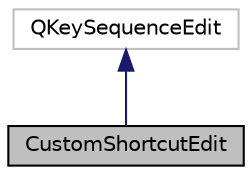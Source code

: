 digraph "CustomShortcutEdit"
{
 // LATEX_PDF_SIZE
  edge [fontname="Helvetica",fontsize="10",labelfontname="Helvetica",labelfontsize="10"];
  node [fontname="Helvetica",fontsize="10",shape=record];
  Node2 [label="CustomShortcutEdit",height=0.2,width=0.4,color="black", fillcolor="grey75", style="filled", fontcolor="black",tooltip="The CustomShortcutEdit class."];
  Node3 -> Node2 [dir="back",color="midnightblue",fontsize="10",style="solid",fontname="Helvetica"];
  Node3 [label="QKeySequenceEdit",height=0.2,width=0.4,color="grey75", fillcolor="white", style="filled",tooltip=" "];
}
